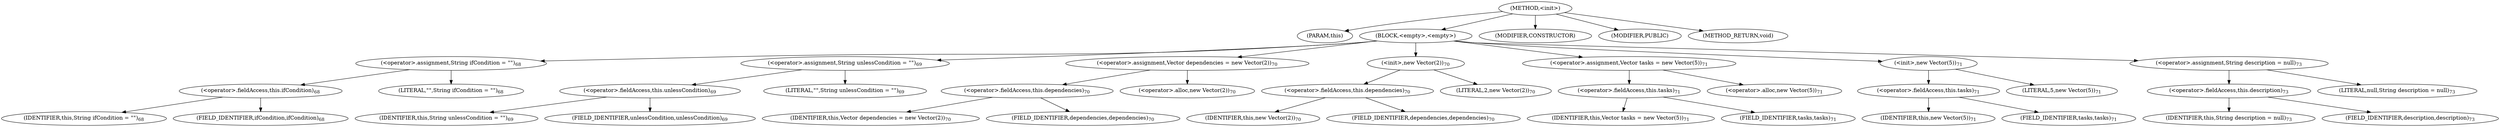 digraph "&lt;init&gt;" {  
"437" [label = <(METHOD,&lt;init&gt;)> ]
"438" [label = <(PARAM,this)> ]
"439" [label = <(BLOCK,&lt;empty&gt;,&lt;empty&gt;)> ]
"440" [label = <(&lt;operator&gt;.assignment,String ifCondition = &quot;&quot;)<SUB>68</SUB>> ]
"441" [label = <(&lt;operator&gt;.fieldAccess,this.ifCondition)<SUB>68</SUB>> ]
"442" [label = <(IDENTIFIER,this,String ifCondition = &quot;&quot;)<SUB>68</SUB>> ]
"443" [label = <(FIELD_IDENTIFIER,ifCondition,ifCondition)<SUB>68</SUB>> ]
"444" [label = <(LITERAL,&quot;&quot;,String ifCondition = &quot;&quot;)<SUB>68</SUB>> ]
"445" [label = <(&lt;operator&gt;.assignment,String unlessCondition = &quot;&quot;)<SUB>69</SUB>> ]
"446" [label = <(&lt;operator&gt;.fieldAccess,this.unlessCondition)<SUB>69</SUB>> ]
"447" [label = <(IDENTIFIER,this,String unlessCondition = &quot;&quot;)<SUB>69</SUB>> ]
"448" [label = <(FIELD_IDENTIFIER,unlessCondition,unlessCondition)<SUB>69</SUB>> ]
"449" [label = <(LITERAL,&quot;&quot;,String unlessCondition = &quot;&quot;)<SUB>69</SUB>> ]
"450" [label = <(&lt;operator&gt;.assignment,Vector dependencies = new Vector(2))<SUB>70</SUB>> ]
"451" [label = <(&lt;operator&gt;.fieldAccess,this.dependencies)<SUB>70</SUB>> ]
"452" [label = <(IDENTIFIER,this,Vector dependencies = new Vector(2))<SUB>70</SUB>> ]
"453" [label = <(FIELD_IDENTIFIER,dependencies,dependencies)<SUB>70</SUB>> ]
"454" [label = <(&lt;operator&gt;.alloc,new Vector(2))<SUB>70</SUB>> ]
"455" [label = <(&lt;init&gt;,new Vector(2))<SUB>70</SUB>> ]
"456" [label = <(&lt;operator&gt;.fieldAccess,this.dependencies)<SUB>70</SUB>> ]
"457" [label = <(IDENTIFIER,this,new Vector(2))<SUB>70</SUB>> ]
"458" [label = <(FIELD_IDENTIFIER,dependencies,dependencies)<SUB>70</SUB>> ]
"459" [label = <(LITERAL,2,new Vector(2))<SUB>70</SUB>> ]
"460" [label = <(&lt;operator&gt;.assignment,Vector tasks = new Vector(5))<SUB>71</SUB>> ]
"461" [label = <(&lt;operator&gt;.fieldAccess,this.tasks)<SUB>71</SUB>> ]
"462" [label = <(IDENTIFIER,this,Vector tasks = new Vector(5))<SUB>71</SUB>> ]
"463" [label = <(FIELD_IDENTIFIER,tasks,tasks)<SUB>71</SUB>> ]
"464" [label = <(&lt;operator&gt;.alloc,new Vector(5))<SUB>71</SUB>> ]
"465" [label = <(&lt;init&gt;,new Vector(5))<SUB>71</SUB>> ]
"466" [label = <(&lt;operator&gt;.fieldAccess,this.tasks)<SUB>71</SUB>> ]
"467" [label = <(IDENTIFIER,this,new Vector(5))<SUB>71</SUB>> ]
"468" [label = <(FIELD_IDENTIFIER,tasks,tasks)<SUB>71</SUB>> ]
"469" [label = <(LITERAL,5,new Vector(5))<SUB>71</SUB>> ]
"470" [label = <(&lt;operator&gt;.assignment,String description = null)<SUB>73</SUB>> ]
"471" [label = <(&lt;operator&gt;.fieldAccess,this.description)<SUB>73</SUB>> ]
"472" [label = <(IDENTIFIER,this,String description = null)<SUB>73</SUB>> ]
"473" [label = <(FIELD_IDENTIFIER,description,description)<SUB>73</SUB>> ]
"474" [label = <(LITERAL,null,String description = null)<SUB>73</SUB>> ]
"475" [label = <(MODIFIER,CONSTRUCTOR)> ]
"476" [label = <(MODIFIER,PUBLIC)> ]
"477" [label = <(METHOD_RETURN,void)> ]
  "437" -> "438" 
  "437" -> "439" 
  "437" -> "475" 
  "437" -> "476" 
  "437" -> "477" 
  "439" -> "440" 
  "439" -> "445" 
  "439" -> "450" 
  "439" -> "455" 
  "439" -> "460" 
  "439" -> "465" 
  "439" -> "470" 
  "440" -> "441" 
  "440" -> "444" 
  "441" -> "442" 
  "441" -> "443" 
  "445" -> "446" 
  "445" -> "449" 
  "446" -> "447" 
  "446" -> "448" 
  "450" -> "451" 
  "450" -> "454" 
  "451" -> "452" 
  "451" -> "453" 
  "455" -> "456" 
  "455" -> "459" 
  "456" -> "457" 
  "456" -> "458" 
  "460" -> "461" 
  "460" -> "464" 
  "461" -> "462" 
  "461" -> "463" 
  "465" -> "466" 
  "465" -> "469" 
  "466" -> "467" 
  "466" -> "468" 
  "470" -> "471" 
  "470" -> "474" 
  "471" -> "472" 
  "471" -> "473" 
}

